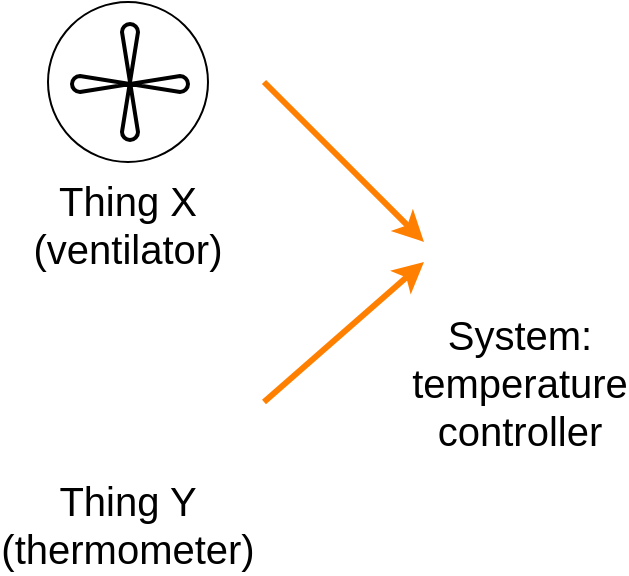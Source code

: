 <mxfile userAgent="Mozilla/5.0 (X11; Linux x86_64) AppleWebKit/537.36 (KHTML, like Gecko) draw.io/6.8.0 Chrome/59.0.307.115 Electron/1.8.6 Safari/537.36" version="9.1.2" editor="www.draw.io" type="device"><diagram id="034943da-dee4-bdc3-74b4-5712fd0d46f4" name="Page-1"><mxGraphModel dx="666" dy="461" grid="1" gridSize="10" guides="1" tooltips="1" connect="1" arrows="1" fold="1" page="1" pageScale="1" pageWidth="850" pageHeight="1100" background="#ffffff" math="0" shadow="0"><root><mxCell id="0"/><mxCell id="1" parent="0"/><mxCell id="19" value="" style="group;strokeWidth=1;" vertex="1" connectable="0" parent="1"><mxGeometry x="172" y="160" width="80" height="80" as="geometry"/></mxCell><mxCell id="20" value="" style="ellipse;whiteSpace=wrap;html=1;aspect=fixed;strokeColor=#000000;fillColor=none;fontSize=20;fontColor=#FF0000;" vertex="1" parent="19"><mxGeometry width="80" height="80" as="geometry"/></mxCell><mxCell id="21" value="" style="verticalLabelPosition=bottom;outlineConnect=0;align=center;dashed=0;html=1;verticalAlign=top;shape=mxgraph.pid.misc.fan_2;strokeColor=#000000;fillColor=#ffffff;fontSize=20;fontColor=#FF0000;strokeWidth=2;" vertex="1" parent="19"><mxGeometry x="12" y="37" width="58" height="8" as="geometry"/></mxCell><mxCell id="22" value="" style="verticalLabelPosition=bottom;outlineConnect=0;align=center;dashed=0;html=1;verticalAlign=top;shape=mxgraph.pid.misc.fan_2;strokeColor=#000000;fillColor=#ffffff;fontSize=20;fontColor=#FF0000;strokeWidth=2;rotation=-90;" vertex="1" parent="19"><mxGeometry x="12" y="36" width="58" height="8" as="geometry"/></mxCell><mxCell id="23" value="Thing X&lt;br&gt;(ventilator)&lt;br&gt;" style="text;html=1;strokeColor=none;fillColor=none;align=center;verticalAlign=middle;whiteSpace=wrap;rounded=0;fontSize=20;fontColor=#000000;" vertex="1" parent="1"><mxGeometry x="167" y="246" width="90" height="50" as="geometry"/></mxCell><mxCell id="24" value="" style="shape=image;html=1;verticalAlign=top;verticalLabelPosition=bottom;labelBackgroundColor=#ffffff;imageAspect=0;aspect=fixed;image=https://cdn2.iconfinder.com/data/icons/freecns-cumulus/32/519770-82_Thermometer_Half_Full-128.png;strokeColor=#FF8000;fillColor=#FF0000;fontSize=20;fontColor=#FF0000;" vertex="1" parent="1"><mxGeometry x="178" y="310" width="80" height="80" as="geometry"/></mxCell><mxCell id="25" value="Thing Y&lt;br&gt;(thermometer)&lt;br&gt;" style="text;html=1;strokeColor=none;fillColor=none;align=center;verticalAlign=middle;whiteSpace=wrap;rounded=0;fontSize=20;fontColor=#000000;" vertex="1" parent="1"><mxGeometry x="167" y="396" width="90" height="50" as="geometry"/></mxCell><mxCell id="27" value="" style="endArrow=classic;html=1;strokeColor=#FF8000;strokeWidth=3;fontSize=20;fontColor=#FF0000;" edge="1" parent="1"><mxGeometry width="50" height="50" relative="1" as="geometry"><mxPoint x="280" y="200" as="sourcePoint"/><mxPoint x="360" y="280" as="targetPoint"/></mxGeometry></mxCell><mxCell id="28" value="" style="endArrow=classic;html=1;strokeColor=#FF8000;strokeWidth=3;fontSize=20;fontColor=#FF0000;" edge="1" parent="1"><mxGeometry width="50" height="50" relative="1" as="geometry"><mxPoint x="280" y="360" as="sourcePoint"/><mxPoint x="360" y="290" as="targetPoint"/></mxGeometry></mxCell><mxCell id="29" value="" style="shape=image;html=1;verticalAlign=top;verticalLabelPosition=bottom;labelBackgroundColor=#ffffff;imageAspect=0;aspect=fixed;image=https://cdn4.iconfinder.com/data/icons/standard-free-icons/100/Setting-128.png;strokeColor=#FF8000;fillColor=#FF0000;fontSize=20;fontColor=#FF0000;" vertex="1" parent="1"><mxGeometry x="370" y="246" width="75" height="75" as="geometry"/></mxCell><mxCell id="30" value="System:&lt;br&gt;temperature&lt;br&gt;controller&lt;br&gt;" style="text;html=1;strokeColor=none;fillColor=none;align=center;verticalAlign=middle;whiteSpace=wrap;rounded=0;fontSize=20;fontColor=#000000;" vertex="1" parent="1"><mxGeometry x="362.5" y="325" width="90" height="50" as="geometry"/></mxCell></root></mxGraphModel></diagram></mxfile>